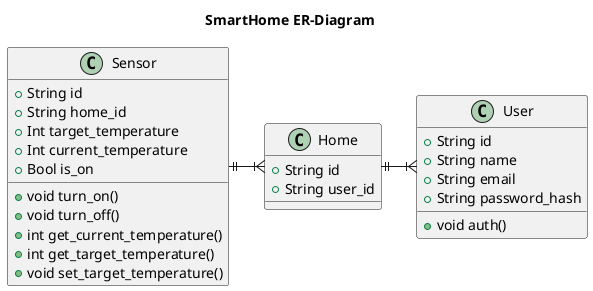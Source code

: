 @startuml er-diagram

title SmartHome ER-Diagram

class Sensor {
  +String id
  +String home_id
  +Int target_temperature
  +Int current_temperature
  +Bool is_on

  +void turn_on()
  +void turn_off()
  +int get_current_temperature()
  +int get_target_temperature()
  +void set_target_temperature()
}

class Home {
  +String id
  +String user_id
}

class User {
  +String id
  +String name
  +String email
  +String password_hash

  +void auth()
}

Sensor ||-right-|{ Home
Home ||-right-|{ User

@enduml